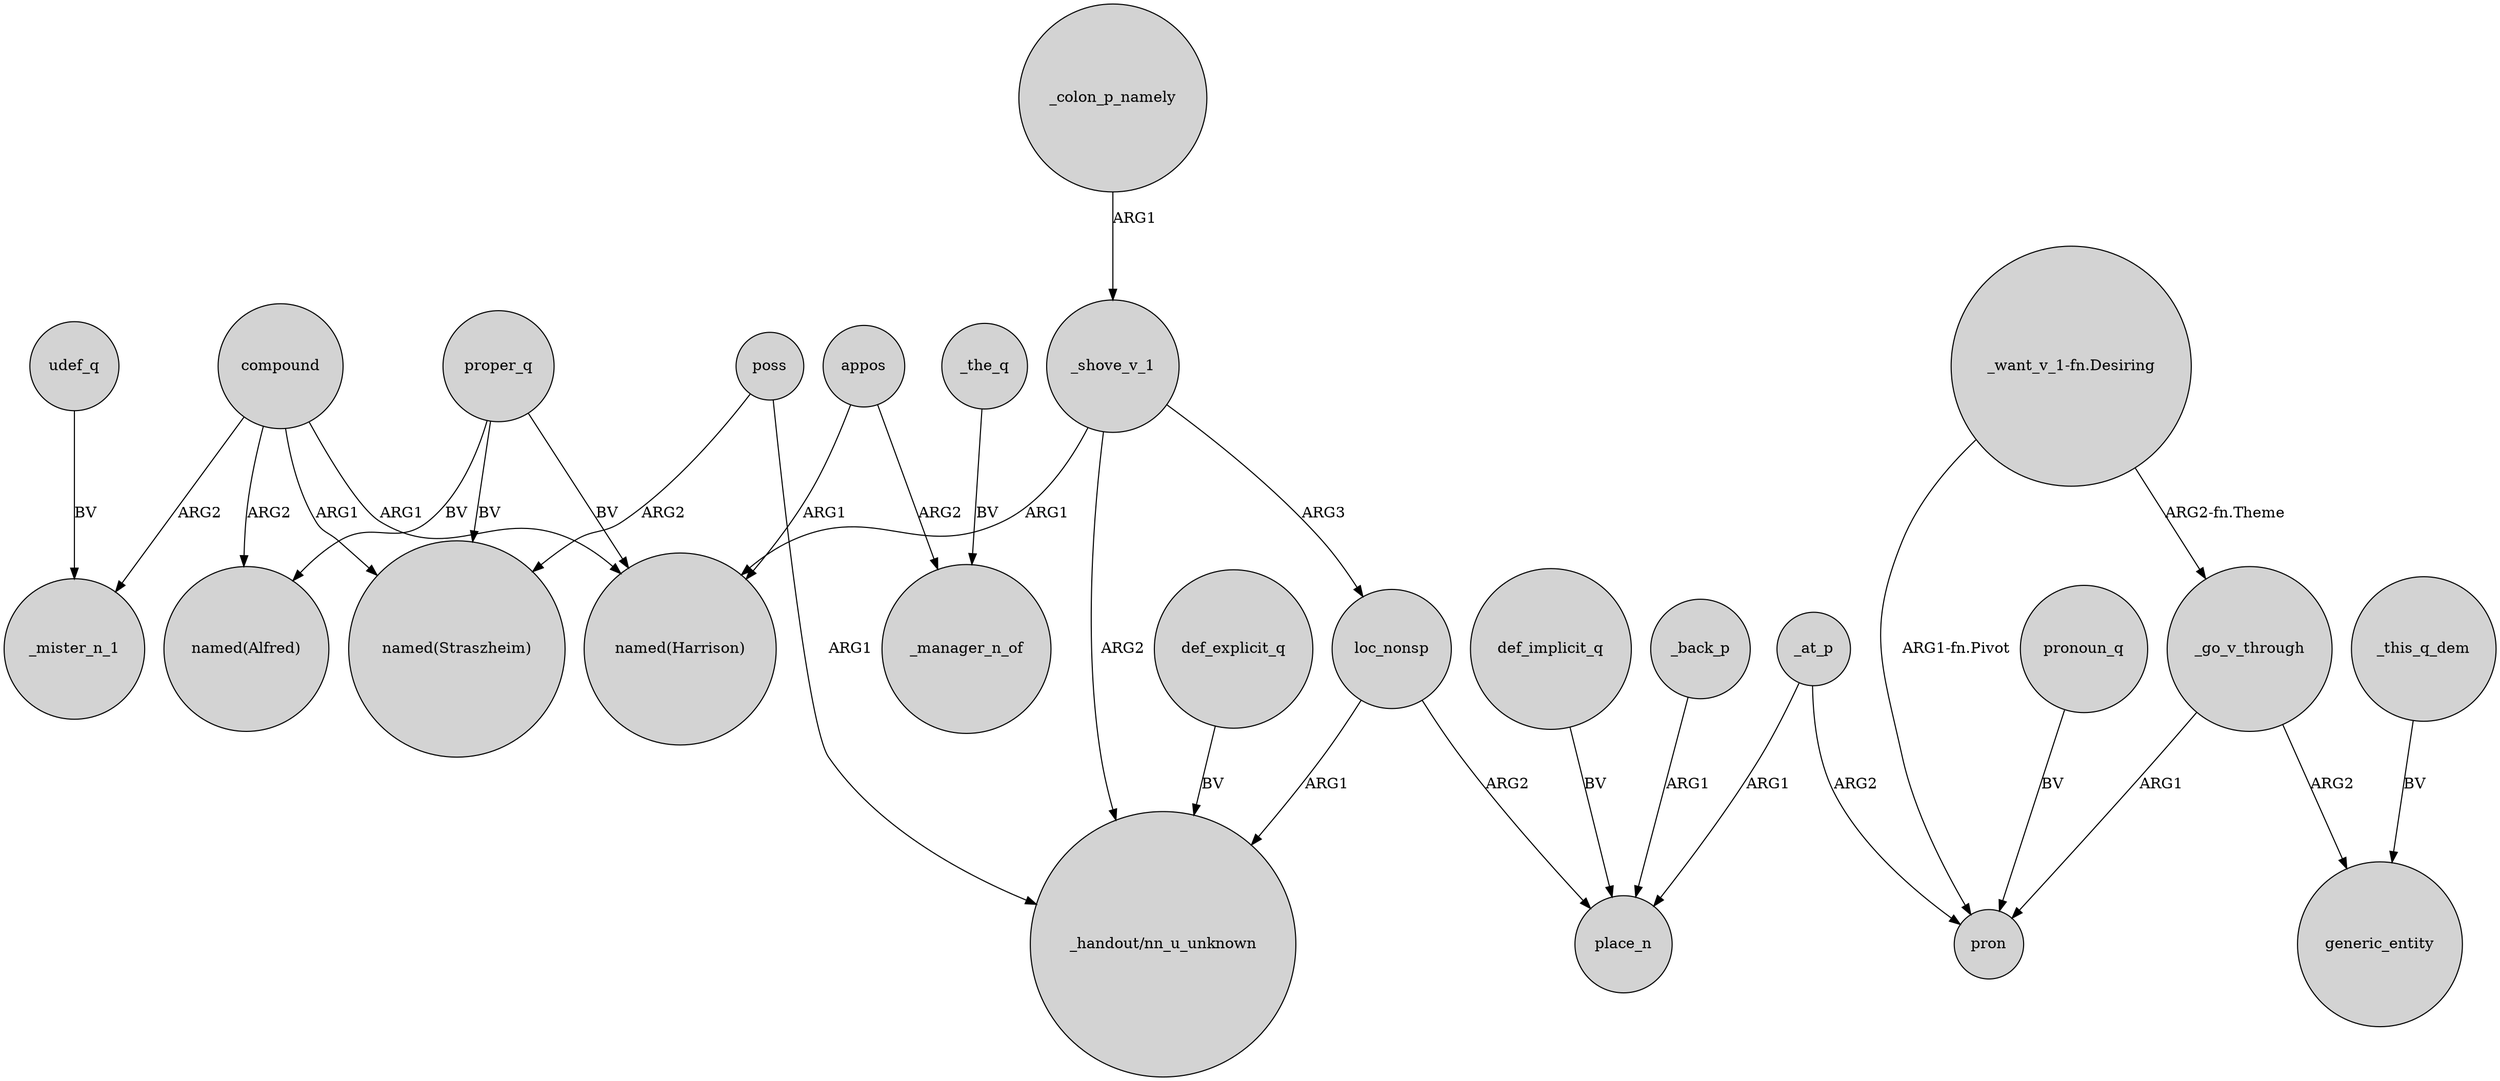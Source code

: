 digraph {
	node [shape=circle style=filled]
	appos -> "named(Harrison)" [label=ARG1]
	_the_q -> _manager_n_of [label=BV]
	_go_v_through -> pron [label=ARG1]
	compound -> "named(Harrison)" [label=ARG1]
	compound -> _mister_n_1 [label=ARG2]
	proper_q -> "named(Alfred)" [label=BV]
	_shove_v_1 -> loc_nonsp [label=ARG3]
	"_want_v_1-fn.Desiring" -> pron [label="ARG1-fn.Pivot"]
	udef_q -> _mister_n_1 [label=BV]
	poss -> "named(Straszheim)" [label=ARG2]
	poss -> "_handout/nn_u_unknown" [label=ARG1]
	def_implicit_q -> place_n [label=BV]
	_shove_v_1 -> "_handout/nn_u_unknown" [label=ARG2]
	_colon_p_namely -> _shove_v_1 [label=ARG1]
	compound -> "named(Alfred)" [label=ARG2]
	pronoun_q -> pron [label=BV]
	proper_q -> "named(Harrison)" [label=BV]
	_shove_v_1 -> "named(Harrison)" [label=ARG1]
	_at_p -> pron [label=ARG2]
	_this_q_dem -> generic_entity [label=BV]
	"_want_v_1-fn.Desiring" -> _go_v_through [label="ARG2-fn.Theme"]
	proper_q -> "named(Straszheim)" [label=BV]
	def_explicit_q -> "_handout/nn_u_unknown" [label=BV]
	loc_nonsp -> place_n [label=ARG2]
	_back_p -> place_n [label=ARG1]
	loc_nonsp -> "_handout/nn_u_unknown" [label=ARG1]
	compound -> "named(Straszheim)" [label=ARG1]
	appos -> _manager_n_of [label=ARG2]
	_at_p -> place_n [label=ARG1]
	_go_v_through -> generic_entity [label=ARG2]
}
